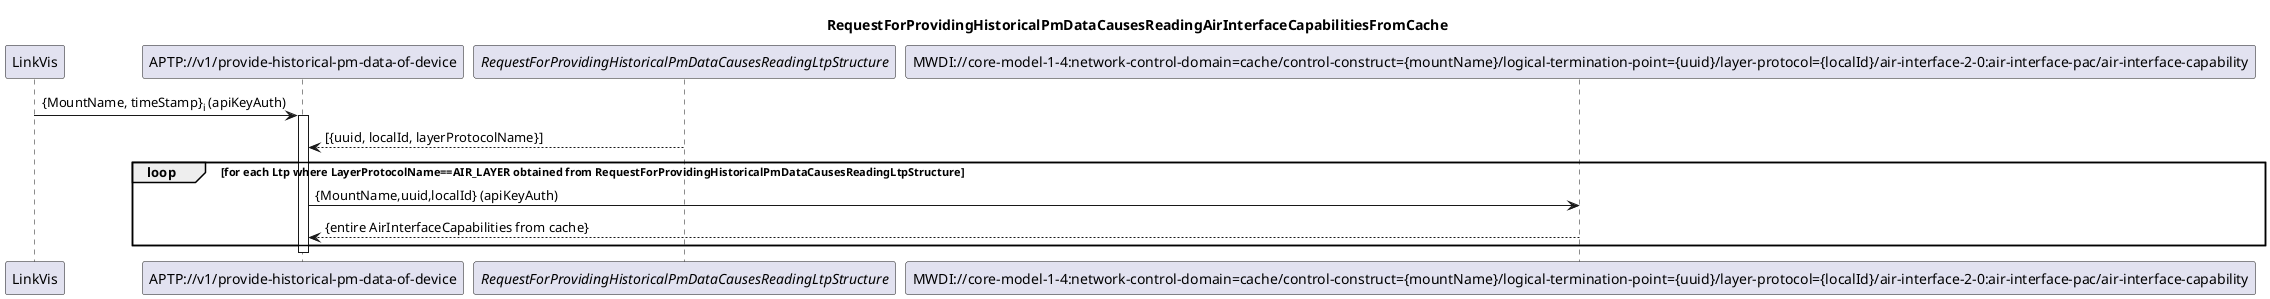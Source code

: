 @startuml 240_ReadingAirInterfaceCapabilitiesFromCache
skinparam responseMessageBelowArrow true

title
RequestForProvidingHistoricalPmDataCausesReadingAirInterfaceCapabilitiesFromCache
end title

participant "LinkVis" as LinkVis
participant "APTP://v1/provide-historical-pm-data-of-device" as APTP_Pm
participant "<i>RequestForProvidingHistoricalPmDataCausesReadingLtpStructure</i>" as LTPs
participant "MWDI://core-model-1-4:network-control-domain=cache/control-construct={mountName}/logical-termination-point={uuid}/layer-protocol={localId}/air-interface-2-0:air-interface-pac/air-interface-capability" as AirInterfaceCapa

LinkVis -> APTP_Pm: {MountName, timeStamp}<sub>i</sub> (apiKeyAuth)
activate APTP_Pm
LTPs --> APTP_Pm: [{uuid, localId, layerProtocolName}]

loop for each Ltp where LayerProtocolName==AIR_LAYER obtained from RequestForProvidingHistoricalPmDataCausesReadingLtpStructure
    APTP_Pm -> AirInterfaceCapa: {MountName,uuid,localId} (apiKeyAuth)
    AirInterfaceCapa --> APTP_Pm: {entire AirInterfaceCapabilities from cache}
end
deactivate APTP_Pm

@enduml